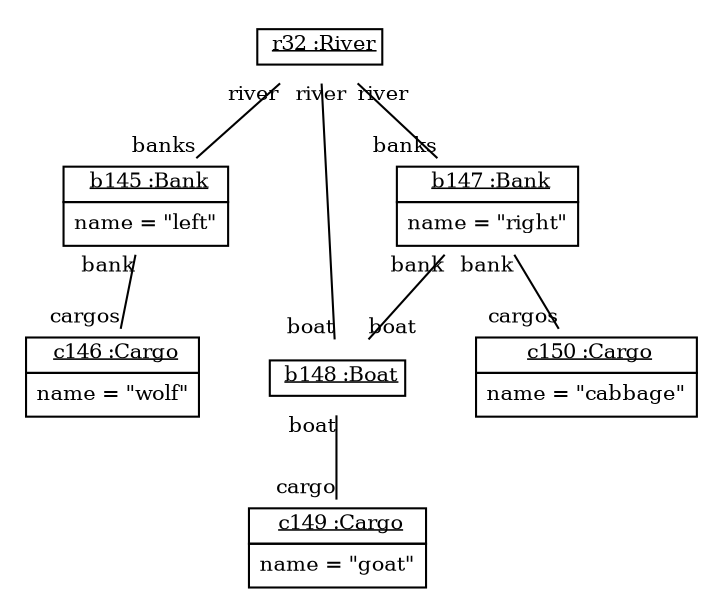 graph ObjectDiagram {
   node [shape = none, fontsize = 10];
   edge [fontsize = 10];
   compound=true;

r32 [label=<<table border='0' cellborder='1' cellspacing='0'> <tr> <td> <u>r32 :River</u></td></tr></table>>];
b145 [label=<<table border='0' cellborder='1' cellspacing='0'> <tr> <td> <u>b145 :Bank</u></td></tr><tr><td><table border='0' cellborder='0' cellspacing='0'><tr><td align='left'>name = "left"</td></tr></table></td></tr></table>>];
c146 [label=<<table border='0' cellborder='1' cellspacing='0'> <tr> <td> <u>c146 :Cargo</u></td></tr><tr><td><table border='0' cellborder='0' cellspacing='0'><tr><td align='left'>name = "wolf"</td></tr></table></td></tr></table>>];
b147 [label=<<table border='0' cellborder='1' cellspacing='0'> <tr> <td> <u>b147 :Bank</u></td></tr><tr><td><table border='0' cellborder='0' cellspacing='0'><tr><td align='left'>name = "right"</td></tr></table></td></tr></table>>];
b148 [label=<<table border='0' cellborder='1' cellspacing='0'> <tr> <td> <u>b148 :Boat</u></td></tr></table>>];
c149 [label=<<table border='0' cellborder='1' cellspacing='0'> <tr> <td> <u>c149 :Cargo</u></td></tr><tr><td><table border='0' cellborder='0' cellspacing='0'><tr><td align='left'>name = "goat"</td></tr></table></td></tr></table>>];
c150 [label=<<table border='0' cellborder='1' cellspacing='0'> <tr> <td> <u>c150 :Cargo</u></td></tr><tr><td><table border='0' cellborder='0' cellspacing='0'><tr><td align='left'>name = "cabbage"</td></tr></table></td></tr></table>>];

r32 -- b145 [headlabel = "banks" taillabel = "river"];
r32 -- b147 [headlabel = "banks" taillabel = "river"];
r32 -- b148 [headlabel = "boat" taillabel = "river"];
b145 -- c146 [headlabel = "cargos" taillabel = "bank"];
b147 -- b148 [headlabel = "boat" taillabel = "bank"];
b147 -- c150 [headlabel = "cargos" taillabel = "bank"];
b148 -- c149 [headlabel = "cargo" taillabel = "boat"];
}
